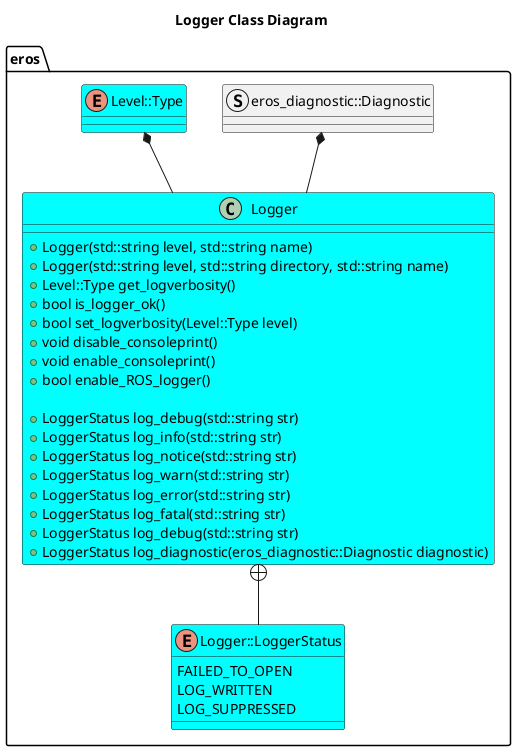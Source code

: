 @startuml
title Logger Class Diagram
package eros {
enum Logger::LoggerStatus

struct eros_diagnostic::Diagnostic
class Logger #Cyan {
    +Logger(std::string level, std::string name)
    +Logger(std::string level, std::string directory, std::string name)
    +Level::Type get_logverbosity()
    +bool is_logger_ok()
    +bool set_logverbosity(Level::Type level)
    +void disable_consoleprint()
    +void enable_consoleprint()
    +bool enable_ROS_logger()

    +LoggerStatus log_debug(std::string str)
    +LoggerStatus log_info(std::string str)
    +LoggerStatus log_notice(std::string str)
    +LoggerStatus log_warn(std::string str)
    +LoggerStatus log_error(std::string str)
    +LoggerStatus log_fatal(std::string str)
    +LoggerStatus log_debug(std::string str)
    +LoggerStatus log_diagnostic(eros_diagnostic::Diagnostic diagnostic)   

}
enum Level::Type #Cyan
enum Logger::LoggerStatus #Cyan {
    FAILED_TO_OPEN
    LOG_WRITTEN
    LOG_SUPPRESSED
}
Logger +-- Logger::LoggerStatus
Level::Type *-- Logger
eros_diagnostic::Diagnostic *-- Logger
}
@enduml